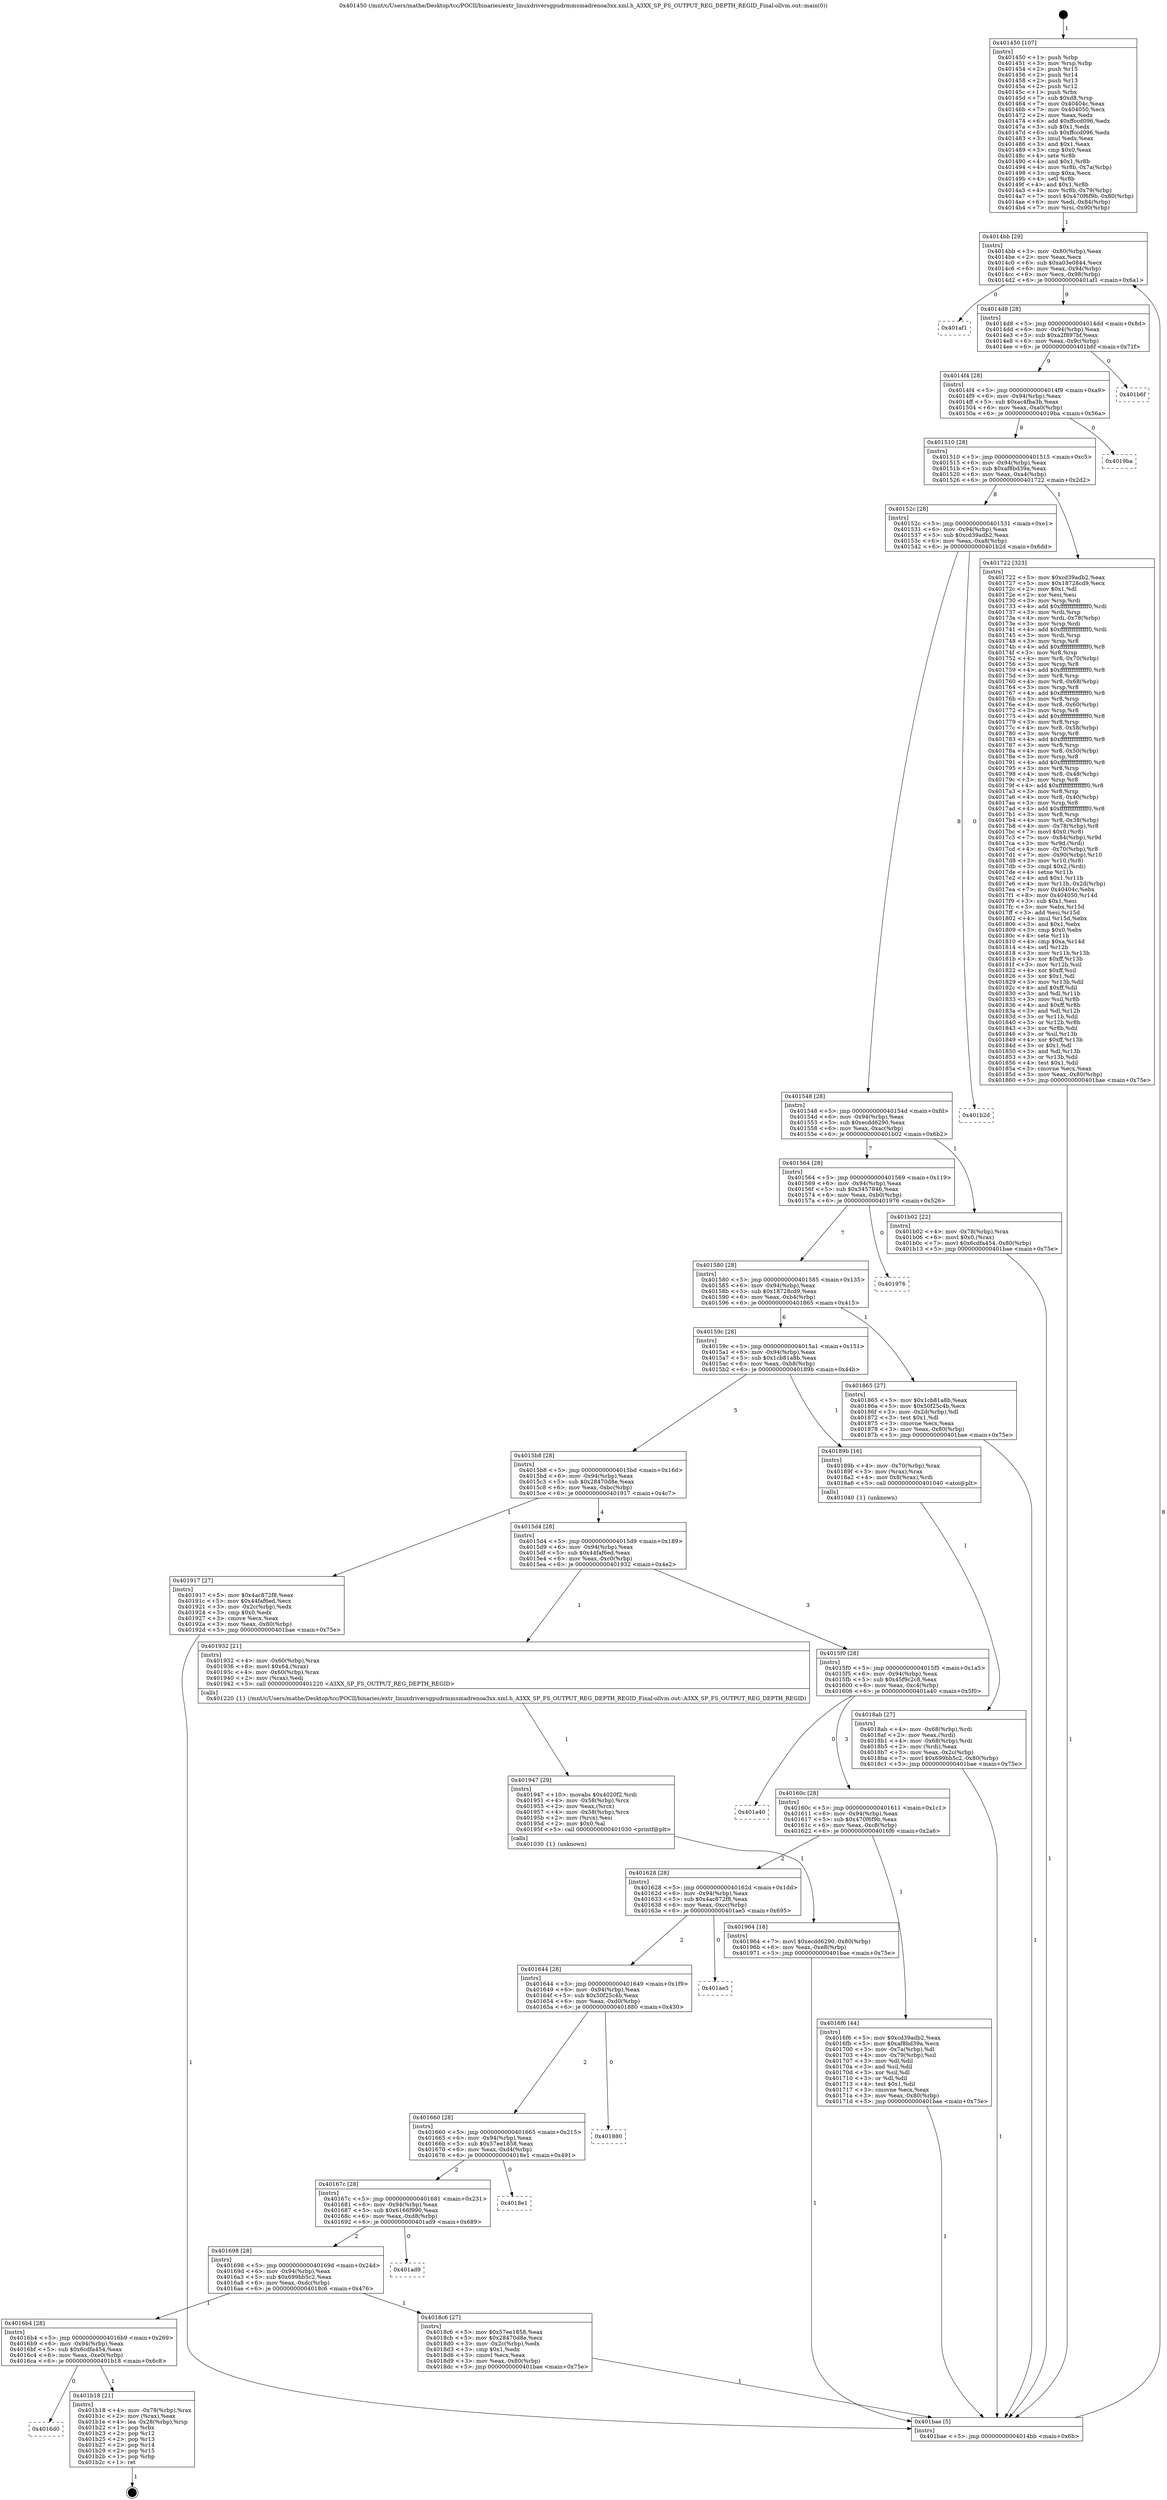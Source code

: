 digraph "0x401450" {
  label = "0x401450 (/mnt/c/Users/mathe/Desktop/tcc/POCII/binaries/extr_linuxdriversgpudrmmsmadrenoa3xx.xml.h_A3XX_SP_FS_OUTPUT_REG_DEPTH_REGID_Final-ollvm.out::main(0))"
  labelloc = "t"
  node[shape=record]

  Entry [label="",width=0.3,height=0.3,shape=circle,fillcolor=black,style=filled]
  "0x4014bb" [label="{
     0x4014bb [29]\l
     | [instrs]\l
     &nbsp;&nbsp;0x4014bb \<+3\>: mov -0x80(%rbp),%eax\l
     &nbsp;&nbsp;0x4014be \<+2\>: mov %eax,%ecx\l
     &nbsp;&nbsp;0x4014c0 \<+6\>: sub $0xa03e0844,%ecx\l
     &nbsp;&nbsp;0x4014c6 \<+6\>: mov %eax,-0x94(%rbp)\l
     &nbsp;&nbsp;0x4014cc \<+6\>: mov %ecx,-0x98(%rbp)\l
     &nbsp;&nbsp;0x4014d2 \<+6\>: je 0000000000401af1 \<main+0x6a1\>\l
  }"]
  "0x401af1" [label="{
     0x401af1\l
  }", style=dashed]
  "0x4014d8" [label="{
     0x4014d8 [28]\l
     | [instrs]\l
     &nbsp;&nbsp;0x4014d8 \<+5\>: jmp 00000000004014dd \<main+0x8d\>\l
     &nbsp;&nbsp;0x4014dd \<+6\>: mov -0x94(%rbp),%eax\l
     &nbsp;&nbsp;0x4014e3 \<+5\>: sub $0xa2f897bf,%eax\l
     &nbsp;&nbsp;0x4014e8 \<+6\>: mov %eax,-0x9c(%rbp)\l
     &nbsp;&nbsp;0x4014ee \<+6\>: je 0000000000401b6f \<main+0x71f\>\l
  }"]
  Exit [label="",width=0.3,height=0.3,shape=circle,fillcolor=black,style=filled,peripheries=2]
  "0x401b6f" [label="{
     0x401b6f\l
  }", style=dashed]
  "0x4014f4" [label="{
     0x4014f4 [28]\l
     | [instrs]\l
     &nbsp;&nbsp;0x4014f4 \<+5\>: jmp 00000000004014f9 \<main+0xa9\>\l
     &nbsp;&nbsp;0x4014f9 \<+6\>: mov -0x94(%rbp),%eax\l
     &nbsp;&nbsp;0x4014ff \<+5\>: sub $0xac4fba3b,%eax\l
     &nbsp;&nbsp;0x401504 \<+6\>: mov %eax,-0xa0(%rbp)\l
     &nbsp;&nbsp;0x40150a \<+6\>: je 00000000004019ba \<main+0x56a\>\l
  }"]
  "0x4016d0" [label="{
     0x4016d0\l
  }", style=dashed]
  "0x4019ba" [label="{
     0x4019ba\l
  }", style=dashed]
  "0x401510" [label="{
     0x401510 [28]\l
     | [instrs]\l
     &nbsp;&nbsp;0x401510 \<+5\>: jmp 0000000000401515 \<main+0xc5\>\l
     &nbsp;&nbsp;0x401515 \<+6\>: mov -0x94(%rbp),%eax\l
     &nbsp;&nbsp;0x40151b \<+5\>: sub $0xaf8bd39a,%eax\l
     &nbsp;&nbsp;0x401520 \<+6\>: mov %eax,-0xa4(%rbp)\l
     &nbsp;&nbsp;0x401526 \<+6\>: je 0000000000401722 \<main+0x2d2\>\l
  }"]
  "0x401b18" [label="{
     0x401b18 [21]\l
     | [instrs]\l
     &nbsp;&nbsp;0x401b18 \<+4\>: mov -0x78(%rbp),%rax\l
     &nbsp;&nbsp;0x401b1c \<+2\>: mov (%rax),%eax\l
     &nbsp;&nbsp;0x401b1e \<+4\>: lea -0x28(%rbp),%rsp\l
     &nbsp;&nbsp;0x401b22 \<+1\>: pop %rbx\l
     &nbsp;&nbsp;0x401b23 \<+2\>: pop %r12\l
     &nbsp;&nbsp;0x401b25 \<+2\>: pop %r13\l
     &nbsp;&nbsp;0x401b27 \<+2\>: pop %r14\l
     &nbsp;&nbsp;0x401b29 \<+2\>: pop %r15\l
     &nbsp;&nbsp;0x401b2b \<+1\>: pop %rbp\l
     &nbsp;&nbsp;0x401b2c \<+1\>: ret\l
  }"]
  "0x401722" [label="{
     0x401722 [323]\l
     | [instrs]\l
     &nbsp;&nbsp;0x401722 \<+5\>: mov $0xcd39adb2,%eax\l
     &nbsp;&nbsp;0x401727 \<+5\>: mov $0x18728cd9,%ecx\l
     &nbsp;&nbsp;0x40172c \<+2\>: mov $0x1,%dl\l
     &nbsp;&nbsp;0x40172e \<+2\>: xor %esi,%esi\l
     &nbsp;&nbsp;0x401730 \<+3\>: mov %rsp,%rdi\l
     &nbsp;&nbsp;0x401733 \<+4\>: add $0xfffffffffffffff0,%rdi\l
     &nbsp;&nbsp;0x401737 \<+3\>: mov %rdi,%rsp\l
     &nbsp;&nbsp;0x40173a \<+4\>: mov %rdi,-0x78(%rbp)\l
     &nbsp;&nbsp;0x40173e \<+3\>: mov %rsp,%rdi\l
     &nbsp;&nbsp;0x401741 \<+4\>: add $0xfffffffffffffff0,%rdi\l
     &nbsp;&nbsp;0x401745 \<+3\>: mov %rdi,%rsp\l
     &nbsp;&nbsp;0x401748 \<+3\>: mov %rsp,%r8\l
     &nbsp;&nbsp;0x40174b \<+4\>: add $0xfffffffffffffff0,%r8\l
     &nbsp;&nbsp;0x40174f \<+3\>: mov %r8,%rsp\l
     &nbsp;&nbsp;0x401752 \<+4\>: mov %r8,-0x70(%rbp)\l
     &nbsp;&nbsp;0x401756 \<+3\>: mov %rsp,%r8\l
     &nbsp;&nbsp;0x401759 \<+4\>: add $0xfffffffffffffff0,%r8\l
     &nbsp;&nbsp;0x40175d \<+3\>: mov %r8,%rsp\l
     &nbsp;&nbsp;0x401760 \<+4\>: mov %r8,-0x68(%rbp)\l
     &nbsp;&nbsp;0x401764 \<+3\>: mov %rsp,%r8\l
     &nbsp;&nbsp;0x401767 \<+4\>: add $0xfffffffffffffff0,%r8\l
     &nbsp;&nbsp;0x40176b \<+3\>: mov %r8,%rsp\l
     &nbsp;&nbsp;0x40176e \<+4\>: mov %r8,-0x60(%rbp)\l
     &nbsp;&nbsp;0x401772 \<+3\>: mov %rsp,%r8\l
     &nbsp;&nbsp;0x401775 \<+4\>: add $0xfffffffffffffff0,%r8\l
     &nbsp;&nbsp;0x401779 \<+3\>: mov %r8,%rsp\l
     &nbsp;&nbsp;0x40177c \<+4\>: mov %r8,-0x58(%rbp)\l
     &nbsp;&nbsp;0x401780 \<+3\>: mov %rsp,%r8\l
     &nbsp;&nbsp;0x401783 \<+4\>: add $0xfffffffffffffff0,%r8\l
     &nbsp;&nbsp;0x401787 \<+3\>: mov %r8,%rsp\l
     &nbsp;&nbsp;0x40178a \<+4\>: mov %r8,-0x50(%rbp)\l
     &nbsp;&nbsp;0x40178e \<+3\>: mov %rsp,%r8\l
     &nbsp;&nbsp;0x401791 \<+4\>: add $0xfffffffffffffff0,%r8\l
     &nbsp;&nbsp;0x401795 \<+3\>: mov %r8,%rsp\l
     &nbsp;&nbsp;0x401798 \<+4\>: mov %r8,-0x48(%rbp)\l
     &nbsp;&nbsp;0x40179c \<+3\>: mov %rsp,%r8\l
     &nbsp;&nbsp;0x40179f \<+4\>: add $0xfffffffffffffff0,%r8\l
     &nbsp;&nbsp;0x4017a3 \<+3\>: mov %r8,%rsp\l
     &nbsp;&nbsp;0x4017a6 \<+4\>: mov %r8,-0x40(%rbp)\l
     &nbsp;&nbsp;0x4017aa \<+3\>: mov %rsp,%r8\l
     &nbsp;&nbsp;0x4017ad \<+4\>: add $0xfffffffffffffff0,%r8\l
     &nbsp;&nbsp;0x4017b1 \<+3\>: mov %r8,%rsp\l
     &nbsp;&nbsp;0x4017b4 \<+4\>: mov %r8,-0x38(%rbp)\l
     &nbsp;&nbsp;0x4017b8 \<+4\>: mov -0x78(%rbp),%r8\l
     &nbsp;&nbsp;0x4017bc \<+7\>: movl $0x0,(%r8)\l
     &nbsp;&nbsp;0x4017c3 \<+7\>: mov -0x84(%rbp),%r9d\l
     &nbsp;&nbsp;0x4017ca \<+3\>: mov %r9d,(%rdi)\l
     &nbsp;&nbsp;0x4017cd \<+4\>: mov -0x70(%rbp),%r8\l
     &nbsp;&nbsp;0x4017d1 \<+7\>: mov -0x90(%rbp),%r10\l
     &nbsp;&nbsp;0x4017d8 \<+3\>: mov %r10,(%r8)\l
     &nbsp;&nbsp;0x4017db \<+3\>: cmpl $0x2,(%rdi)\l
     &nbsp;&nbsp;0x4017de \<+4\>: setne %r11b\l
     &nbsp;&nbsp;0x4017e2 \<+4\>: and $0x1,%r11b\l
     &nbsp;&nbsp;0x4017e6 \<+4\>: mov %r11b,-0x2d(%rbp)\l
     &nbsp;&nbsp;0x4017ea \<+7\>: mov 0x40404c,%ebx\l
     &nbsp;&nbsp;0x4017f1 \<+8\>: mov 0x404050,%r14d\l
     &nbsp;&nbsp;0x4017f9 \<+3\>: sub $0x1,%esi\l
     &nbsp;&nbsp;0x4017fc \<+3\>: mov %ebx,%r15d\l
     &nbsp;&nbsp;0x4017ff \<+3\>: add %esi,%r15d\l
     &nbsp;&nbsp;0x401802 \<+4\>: imul %r15d,%ebx\l
     &nbsp;&nbsp;0x401806 \<+3\>: and $0x1,%ebx\l
     &nbsp;&nbsp;0x401809 \<+3\>: cmp $0x0,%ebx\l
     &nbsp;&nbsp;0x40180c \<+4\>: sete %r11b\l
     &nbsp;&nbsp;0x401810 \<+4\>: cmp $0xa,%r14d\l
     &nbsp;&nbsp;0x401814 \<+4\>: setl %r12b\l
     &nbsp;&nbsp;0x401818 \<+3\>: mov %r11b,%r13b\l
     &nbsp;&nbsp;0x40181b \<+4\>: xor $0xff,%r13b\l
     &nbsp;&nbsp;0x40181f \<+3\>: mov %r12b,%sil\l
     &nbsp;&nbsp;0x401822 \<+4\>: xor $0xff,%sil\l
     &nbsp;&nbsp;0x401826 \<+3\>: xor $0x1,%dl\l
     &nbsp;&nbsp;0x401829 \<+3\>: mov %r13b,%dil\l
     &nbsp;&nbsp;0x40182c \<+4\>: and $0xff,%dil\l
     &nbsp;&nbsp;0x401830 \<+3\>: and %dl,%r11b\l
     &nbsp;&nbsp;0x401833 \<+3\>: mov %sil,%r8b\l
     &nbsp;&nbsp;0x401836 \<+4\>: and $0xff,%r8b\l
     &nbsp;&nbsp;0x40183a \<+3\>: and %dl,%r12b\l
     &nbsp;&nbsp;0x40183d \<+3\>: or %r11b,%dil\l
     &nbsp;&nbsp;0x401840 \<+3\>: or %r12b,%r8b\l
     &nbsp;&nbsp;0x401843 \<+3\>: xor %r8b,%dil\l
     &nbsp;&nbsp;0x401846 \<+3\>: or %sil,%r13b\l
     &nbsp;&nbsp;0x401849 \<+4\>: xor $0xff,%r13b\l
     &nbsp;&nbsp;0x40184d \<+3\>: or $0x1,%dl\l
     &nbsp;&nbsp;0x401850 \<+3\>: and %dl,%r13b\l
     &nbsp;&nbsp;0x401853 \<+3\>: or %r13b,%dil\l
     &nbsp;&nbsp;0x401856 \<+4\>: test $0x1,%dil\l
     &nbsp;&nbsp;0x40185a \<+3\>: cmovne %ecx,%eax\l
     &nbsp;&nbsp;0x40185d \<+3\>: mov %eax,-0x80(%rbp)\l
     &nbsp;&nbsp;0x401860 \<+5\>: jmp 0000000000401bae \<main+0x75e\>\l
  }"]
  "0x40152c" [label="{
     0x40152c [28]\l
     | [instrs]\l
     &nbsp;&nbsp;0x40152c \<+5\>: jmp 0000000000401531 \<main+0xe1\>\l
     &nbsp;&nbsp;0x401531 \<+6\>: mov -0x94(%rbp),%eax\l
     &nbsp;&nbsp;0x401537 \<+5\>: sub $0xcd39adb2,%eax\l
     &nbsp;&nbsp;0x40153c \<+6\>: mov %eax,-0xa8(%rbp)\l
     &nbsp;&nbsp;0x401542 \<+6\>: je 0000000000401b2d \<main+0x6dd\>\l
  }"]
  "0x401964" [label="{
     0x401964 [18]\l
     | [instrs]\l
     &nbsp;&nbsp;0x401964 \<+7\>: movl $0xecdd6290,-0x80(%rbp)\l
     &nbsp;&nbsp;0x40196b \<+6\>: mov %eax,-0xe8(%rbp)\l
     &nbsp;&nbsp;0x401971 \<+5\>: jmp 0000000000401bae \<main+0x75e\>\l
  }"]
  "0x401b2d" [label="{
     0x401b2d\l
  }", style=dashed]
  "0x401548" [label="{
     0x401548 [28]\l
     | [instrs]\l
     &nbsp;&nbsp;0x401548 \<+5\>: jmp 000000000040154d \<main+0xfd\>\l
     &nbsp;&nbsp;0x40154d \<+6\>: mov -0x94(%rbp),%eax\l
     &nbsp;&nbsp;0x401553 \<+5\>: sub $0xecdd6290,%eax\l
     &nbsp;&nbsp;0x401558 \<+6\>: mov %eax,-0xac(%rbp)\l
     &nbsp;&nbsp;0x40155e \<+6\>: je 0000000000401b02 \<main+0x6b2\>\l
  }"]
  "0x401947" [label="{
     0x401947 [29]\l
     | [instrs]\l
     &nbsp;&nbsp;0x401947 \<+10\>: movabs $0x4020f2,%rdi\l
     &nbsp;&nbsp;0x401951 \<+4\>: mov -0x58(%rbp),%rcx\l
     &nbsp;&nbsp;0x401955 \<+2\>: mov %eax,(%rcx)\l
     &nbsp;&nbsp;0x401957 \<+4\>: mov -0x58(%rbp),%rcx\l
     &nbsp;&nbsp;0x40195b \<+2\>: mov (%rcx),%esi\l
     &nbsp;&nbsp;0x40195d \<+2\>: mov $0x0,%al\l
     &nbsp;&nbsp;0x40195f \<+5\>: call 0000000000401030 \<printf@plt\>\l
     | [calls]\l
     &nbsp;&nbsp;0x401030 \{1\} (unknown)\l
  }"]
  "0x401b02" [label="{
     0x401b02 [22]\l
     | [instrs]\l
     &nbsp;&nbsp;0x401b02 \<+4\>: mov -0x78(%rbp),%rax\l
     &nbsp;&nbsp;0x401b06 \<+6\>: movl $0x0,(%rax)\l
     &nbsp;&nbsp;0x401b0c \<+7\>: movl $0x6cdfa454,-0x80(%rbp)\l
     &nbsp;&nbsp;0x401b13 \<+5\>: jmp 0000000000401bae \<main+0x75e\>\l
  }"]
  "0x401564" [label="{
     0x401564 [28]\l
     | [instrs]\l
     &nbsp;&nbsp;0x401564 \<+5\>: jmp 0000000000401569 \<main+0x119\>\l
     &nbsp;&nbsp;0x401569 \<+6\>: mov -0x94(%rbp),%eax\l
     &nbsp;&nbsp;0x40156f \<+5\>: sub $0x3457846,%eax\l
     &nbsp;&nbsp;0x401574 \<+6\>: mov %eax,-0xb0(%rbp)\l
     &nbsp;&nbsp;0x40157a \<+6\>: je 0000000000401976 \<main+0x526\>\l
  }"]
  "0x4016b4" [label="{
     0x4016b4 [28]\l
     | [instrs]\l
     &nbsp;&nbsp;0x4016b4 \<+5\>: jmp 00000000004016b9 \<main+0x269\>\l
     &nbsp;&nbsp;0x4016b9 \<+6\>: mov -0x94(%rbp),%eax\l
     &nbsp;&nbsp;0x4016bf \<+5\>: sub $0x6cdfa454,%eax\l
     &nbsp;&nbsp;0x4016c4 \<+6\>: mov %eax,-0xe0(%rbp)\l
     &nbsp;&nbsp;0x4016ca \<+6\>: je 0000000000401b18 \<main+0x6c8\>\l
  }"]
  "0x401976" [label="{
     0x401976\l
  }", style=dashed]
  "0x401580" [label="{
     0x401580 [28]\l
     | [instrs]\l
     &nbsp;&nbsp;0x401580 \<+5\>: jmp 0000000000401585 \<main+0x135\>\l
     &nbsp;&nbsp;0x401585 \<+6\>: mov -0x94(%rbp),%eax\l
     &nbsp;&nbsp;0x40158b \<+5\>: sub $0x18728cd9,%eax\l
     &nbsp;&nbsp;0x401590 \<+6\>: mov %eax,-0xb4(%rbp)\l
     &nbsp;&nbsp;0x401596 \<+6\>: je 0000000000401865 \<main+0x415\>\l
  }"]
  "0x4018c6" [label="{
     0x4018c6 [27]\l
     | [instrs]\l
     &nbsp;&nbsp;0x4018c6 \<+5\>: mov $0x57ee1858,%eax\l
     &nbsp;&nbsp;0x4018cb \<+5\>: mov $0x28470d8e,%ecx\l
     &nbsp;&nbsp;0x4018d0 \<+3\>: mov -0x2c(%rbp),%edx\l
     &nbsp;&nbsp;0x4018d3 \<+3\>: cmp $0x1,%edx\l
     &nbsp;&nbsp;0x4018d6 \<+3\>: cmovl %ecx,%eax\l
     &nbsp;&nbsp;0x4018d9 \<+3\>: mov %eax,-0x80(%rbp)\l
     &nbsp;&nbsp;0x4018dc \<+5\>: jmp 0000000000401bae \<main+0x75e\>\l
  }"]
  "0x401865" [label="{
     0x401865 [27]\l
     | [instrs]\l
     &nbsp;&nbsp;0x401865 \<+5\>: mov $0x1cb81a8b,%eax\l
     &nbsp;&nbsp;0x40186a \<+5\>: mov $0x50f25c4b,%ecx\l
     &nbsp;&nbsp;0x40186f \<+3\>: mov -0x2d(%rbp),%dl\l
     &nbsp;&nbsp;0x401872 \<+3\>: test $0x1,%dl\l
     &nbsp;&nbsp;0x401875 \<+3\>: cmovne %ecx,%eax\l
     &nbsp;&nbsp;0x401878 \<+3\>: mov %eax,-0x80(%rbp)\l
     &nbsp;&nbsp;0x40187b \<+5\>: jmp 0000000000401bae \<main+0x75e\>\l
  }"]
  "0x40159c" [label="{
     0x40159c [28]\l
     | [instrs]\l
     &nbsp;&nbsp;0x40159c \<+5\>: jmp 00000000004015a1 \<main+0x151\>\l
     &nbsp;&nbsp;0x4015a1 \<+6\>: mov -0x94(%rbp),%eax\l
     &nbsp;&nbsp;0x4015a7 \<+5\>: sub $0x1cb81a8b,%eax\l
     &nbsp;&nbsp;0x4015ac \<+6\>: mov %eax,-0xb8(%rbp)\l
     &nbsp;&nbsp;0x4015b2 \<+6\>: je 000000000040189b \<main+0x44b\>\l
  }"]
  "0x401698" [label="{
     0x401698 [28]\l
     | [instrs]\l
     &nbsp;&nbsp;0x401698 \<+5\>: jmp 000000000040169d \<main+0x24d\>\l
     &nbsp;&nbsp;0x40169d \<+6\>: mov -0x94(%rbp),%eax\l
     &nbsp;&nbsp;0x4016a3 \<+5\>: sub $0x699bb5c2,%eax\l
     &nbsp;&nbsp;0x4016a8 \<+6\>: mov %eax,-0xdc(%rbp)\l
     &nbsp;&nbsp;0x4016ae \<+6\>: je 00000000004018c6 \<main+0x476\>\l
  }"]
  "0x40189b" [label="{
     0x40189b [16]\l
     | [instrs]\l
     &nbsp;&nbsp;0x40189b \<+4\>: mov -0x70(%rbp),%rax\l
     &nbsp;&nbsp;0x40189f \<+3\>: mov (%rax),%rax\l
     &nbsp;&nbsp;0x4018a2 \<+4\>: mov 0x8(%rax),%rdi\l
     &nbsp;&nbsp;0x4018a6 \<+5\>: call 0000000000401040 \<atoi@plt\>\l
     | [calls]\l
     &nbsp;&nbsp;0x401040 \{1\} (unknown)\l
  }"]
  "0x4015b8" [label="{
     0x4015b8 [28]\l
     | [instrs]\l
     &nbsp;&nbsp;0x4015b8 \<+5\>: jmp 00000000004015bd \<main+0x16d\>\l
     &nbsp;&nbsp;0x4015bd \<+6\>: mov -0x94(%rbp),%eax\l
     &nbsp;&nbsp;0x4015c3 \<+5\>: sub $0x28470d8e,%eax\l
     &nbsp;&nbsp;0x4015c8 \<+6\>: mov %eax,-0xbc(%rbp)\l
     &nbsp;&nbsp;0x4015ce \<+6\>: je 0000000000401917 \<main+0x4c7\>\l
  }"]
  "0x401ad9" [label="{
     0x401ad9\l
  }", style=dashed]
  "0x401917" [label="{
     0x401917 [27]\l
     | [instrs]\l
     &nbsp;&nbsp;0x401917 \<+5\>: mov $0x4ac872f8,%eax\l
     &nbsp;&nbsp;0x40191c \<+5\>: mov $0x44faf6ed,%ecx\l
     &nbsp;&nbsp;0x401921 \<+3\>: mov -0x2c(%rbp),%edx\l
     &nbsp;&nbsp;0x401924 \<+3\>: cmp $0x0,%edx\l
     &nbsp;&nbsp;0x401927 \<+3\>: cmove %ecx,%eax\l
     &nbsp;&nbsp;0x40192a \<+3\>: mov %eax,-0x80(%rbp)\l
     &nbsp;&nbsp;0x40192d \<+5\>: jmp 0000000000401bae \<main+0x75e\>\l
  }"]
  "0x4015d4" [label="{
     0x4015d4 [28]\l
     | [instrs]\l
     &nbsp;&nbsp;0x4015d4 \<+5\>: jmp 00000000004015d9 \<main+0x189\>\l
     &nbsp;&nbsp;0x4015d9 \<+6\>: mov -0x94(%rbp),%eax\l
     &nbsp;&nbsp;0x4015df \<+5\>: sub $0x44faf6ed,%eax\l
     &nbsp;&nbsp;0x4015e4 \<+6\>: mov %eax,-0xc0(%rbp)\l
     &nbsp;&nbsp;0x4015ea \<+6\>: je 0000000000401932 \<main+0x4e2\>\l
  }"]
  "0x40167c" [label="{
     0x40167c [28]\l
     | [instrs]\l
     &nbsp;&nbsp;0x40167c \<+5\>: jmp 0000000000401681 \<main+0x231\>\l
     &nbsp;&nbsp;0x401681 \<+6\>: mov -0x94(%rbp),%eax\l
     &nbsp;&nbsp;0x401687 \<+5\>: sub $0x6166f990,%eax\l
     &nbsp;&nbsp;0x40168c \<+6\>: mov %eax,-0xd8(%rbp)\l
     &nbsp;&nbsp;0x401692 \<+6\>: je 0000000000401ad9 \<main+0x689\>\l
  }"]
  "0x401932" [label="{
     0x401932 [21]\l
     | [instrs]\l
     &nbsp;&nbsp;0x401932 \<+4\>: mov -0x60(%rbp),%rax\l
     &nbsp;&nbsp;0x401936 \<+6\>: movl $0x64,(%rax)\l
     &nbsp;&nbsp;0x40193c \<+4\>: mov -0x60(%rbp),%rax\l
     &nbsp;&nbsp;0x401940 \<+2\>: mov (%rax),%edi\l
     &nbsp;&nbsp;0x401942 \<+5\>: call 0000000000401220 \<A3XX_SP_FS_OUTPUT_REG_DEPTH_REGID\>\l
     | [calls]\l
     &nbsp;&nbsp;0x401220 \{1\} (/mnt/c/Users/mathe/Desktop/tcc/POCII/binaries/extr_linuxdriversgpudrmmsmadrenoa3xx.xml.h_A3XX_SP_FS_OUTPUT_REG_DEPTH_REGID_Final-ollvm.out::A3XX_SP_FS_OUTPUT_REG_DEPTH_REGID)\l
  }"]
  "0x4015f0" [label="{
     0x4015f0 [28]\l
     | [instrs]\l
     &nbsp;&nbsp;0x4015f0 \<+5\>: jmp 00000000004015f5 \<main+0x1a5\>\l
     &nbsp;&nbsp;0x4015f5 \<+6\>: mov -0x94(%rbp),%eax\l
     &nbsp;&nbsp;0x4015fb \<+5\>: sub $0x45f9c2c8,%eax\l
     &nbsp;&nbsp;0x401600 \<+6\>: mov %eax,-0xc4(%rbp)\l
     &nbsp;&nbsp;0x401606 \<+6\>: je 0000000000401a40 \<main+0x5f0\>\l
  }"]
  "0x4018e1" [label="{
     0x4018e1\l
  }", style=dashed]
  "0x401a40" [label="{
     0x401a40\l
  }", style=dashed]
  "0x40160c" [label="{
     0x40160c [28]\l
     | [instrs]\l
     &nbsp;&nbsp;0x40160c \<+5\>: jmp 0000000000401611 \<main+0x1c1\>\l
     &nbsp;&nbsp;0x401611 \<+6\>: mov -0x94(%rbp),%eax\l
     &nbsp;&nbsp;0x401617 \<+5\>: sub $0x470f6f9b,%eax\l
     &nbsp;&nbsp;0x40161c \<+6\>: mov %eax,-0xc8(%rbp)\l
     &nbsp;&nbsp;0x401622 \<+6\>: je 00000000004016f6 \<main+0x2a6\>\l
  }"]
  "0x401660" [label="{
     0x401660 [28]\l
     | [instrs]\l
     &nbsp;&nbsp;0x401660 \<+5\>: jmp 0000000000401665 \<main+0x215\>\l
     &nbsp;&nbsp;0x401665 \<+6\>: mov -0x94(%rbp),%eax\l
     &nbsp;&nbsp;0x40166b \<+5\>: sub $0x57ee1858,%eax\l
     &nbsp;&nbsp;0x401670 \<+6\>: mov %eax,-0xd4(%rbp)\l
     &nbsp;&nbsp;0x401676 \<+6\>: je 00000000004018e1 \<main+0x491\>\l
  }"]
  "0x4016f6" [label="{
     0x4016f6 [44]\l
     | [instrs]\l
     &nbsp;&nbsp;0x4016f6 \<+5\>: mov $0xcd39adb2,%eax\l
     &nbsp;&nbsp;0x4016fb \<+5\>: mov $0xaf8bd39a,%ecx\l
     &nbsp;&nbsp;0x401700 \<+3\>: mov -0x7a(%rbp),%dl\l
     &nbsp;&nbsp;0x401703 \<+4\>: mov -0x79(%rbp),%sil\l
     &nbsp;&nbsp;0x401707 \<+3\>: mov %dl,%dil\l
     &nbsp;&nbsp;0x40170a \<+3\>: and %sil,%dil\l
     &nbsp;&nbsp;0x40170d \<+3\>: xor %sil,%dl\l
     &nbsp;&nbsp;0x401710 \<+3\>: or %dl,%dil\l
     &nbsp;&nbsp;0x401713 \<+4\>: test $0x1,%dil\l
     &nbsp;&nbsp;0x401717 \<+3\>: cmovne %ecx,%eax\l
     &nbsp;&nbsp;0x40171a \<+3\>: mov %eax,-0x80(%rbp)\l
     &nbsp;&nbsp;0x40171d \<+5\>: jmp 0000000000401bae \<main+0x75e\>\l
  }"]
  "0x401628" [label="{
     0x401628 [28]\l
     | [instrs]\l
     &nbsp;&nbsp;0x401628 \<+5\>: jmp 000000000040162d \<main+0x1dd\>\l
     &nbsp;&nbsp;0x40162d \<+6\>: mov -0x94(%rbp),%eax\l
     &nbsp;&nbsp;0x401633 \<+5\>: sub $0x4ac872f8,%eax\l
     &nbsp;&nbsp;0x401638 \<+6\>: mov %eax,-0xcc(%rbp)\l
     &nbsp;&nbsp;0x40163e \<+6\>: je 0000000000401ae5 \<main+0x695\>\l
  }"]
  "0x401bae" [label="{
     0x401bae [5]\l
     | [instrs]\l
     &nbsp;&nbsp;0x401bae \<+5\>: jmp 00000000004014bb \<main+0x6b\>\l
  }"]
  "0x401450" [label="{
     0x401450 [107]\l
     | [instrs]\l
     &nbsp;&nbsp;0x401450 \<+1\>: push %rbp\l
     &nbsp;&nbsp;0x401451 \<+3\>: mov %rsp,%rbp\l
     &nbsp;&nbsp;0x401454 \<+2\>: push %r15\l
     &nbsp;&nbsp;0x401456 \<+2\>: push %r14\l
     &nbsp;&nbsp;0x401458 \<+2\>: push %r13\l
     &nbsp;&nbsp;0x40145a \<+2\>: push %r12\l
     &nbsp;&nbsp;0x40145c \<+1\>: push %rbx\l
     &nbsp;&nbsp;0x40145d \<+7\>: sub $0xd8,%rsp\l
     &nbsp;&nbsp;0x401464 \<+7\>: mov 0x40404c,%eax\l
     &nbsp;&nbsp;0x40146b \<+7\>: mov 0x404050,%ecx\l
     &nbsp;&nbsp;0x401472 \<+2\>: mov %eax,%edx\l
     &nbsp;&nbsp;0x401474 \<+6\>: add $0xffccd096,%edx\l
     &nbsp;&nbsp;0x40147a \<+3\>: sub $0x1,%edx\l
     &nbsp;&nbsp;0x40147d \<+6\>: sub $0xffccd096,%edx\l
     &nbsp;&nbsp;0x401483 \<+3\>: imul %edx,%eax\l
     &nbsp;&nbsp;0x401486 \<+3\>: and $0x1,%eax\l
     &nbsp;&nbsp;0x401489 \<+3\>: cmp $0x0,%eax\l
     &nbsp;&nbsp;0x40148c \<+4\>: sete %r8b\l
     &nbsp;&nbsp;0x401490 \<+4\>: and $0x1,%r8b\l
     &nbsp;&nbsp;0x401494 \<+4\>: mov %r8b,-0x7a(%rbp)\l
     &nbsp;&nbsp;0x401498 \<+3\>: cmp $0xa,%ecx\l
     &nbsp;&nbsp;0x40149b \<+4\>: setl %r8b\l
     &nbsp;&nbsp;0x40149f \<+4\>: and $0x1,%r8b\l
     &nbsp;&nbsp;0x4014a3 \<+4\>: mov %r8b,-0x79(%rbp)\l
     &nbsp;&nbsp;0x4014a7 \<+7\>: movl $0x470f6f9b,-0x80(%rbp)\l
     &nbsp;&nbsp;0x4014ae \<+6\>: mov %edi,-0x84(%rbp)\l
     &nbsp;&nbsp;0x4014b4 \<+7\>: mov %rsi,-0x90(%rbp)\l
  }"]
  "0x401880" [label="{
     0x401880\l
  }", style=dashed]
  "0x4018ab" [label="{
     0x4018ab [27]\l
     | [instrs]\l
     &nbsp;&nbsp;0x4018ab \<+4\>: mov -0x68(%rbp),%rdi\l
     &nbsp;&nbsp;0x4018af \<+2\>: mov %eax,(%rdi)\l
     &nbsp;&nbsp;0x4018b1 \<+4\>: mov -0x68(%rbp),%rdi\l
     &nbsp;&nbsp;0x4018b5 \<+2\>: mov (%rdi),%eax\l
     &nbsp;&nbsp;0x4018b7 \<+3\>: mov %eax,-0x2c(%rbp)\l
     &nbsp;&nbsp;0x4018ba \<+7\>: movl $0x699bb5c2,-0x80(%rbp)\l
     &nbsp;&nbsp;0x4018c1 \<+5\>: jmp 0000000000401bae \<main+0x75e\>\l
  }"]
  "0x401644" [label="{
     0x401644 [28]\l
     | [instrs]\l
     &nbsp;&nbsp;0x401644 \<+5\>: jmp 0000000000401649 \<main+0x1f9\>\l
     &nbsp;&nbsp;0x401649 \<+6\>: mov -0x94(%rbp),%eax\l
     &nbsp;&nbsp;0x40164f \<+5\>: sub $0x50f25c4b,%eax\l
     &nbsp;&nbsp;0x401654 \<+6\>: mov %eax,-0xd0(%rbp)\l
     &nbsp;&nbsp;0x40165a \<+6\>: je 0000000000401880 \<main+0x430\>\l
  }"]
  "0x401ae5" [label="{
     0x401ae5\l
  }", style=dashed]
  Entry -> "0x401450" [label=" 1"]
  "0x4014bb" -> "0x401af1" [label=" 0"]
  "0x4014bb" -> "0x4014d8" [label=" 9"]
  "0x401b18" -> Exit [label=" 1"]
  "0x4014d8" -> "0x401b6f" [label=" 0"]
  "0x4014d8" -> "0x4014f4" [label=" 9"]
  "0x4016b4" -> "0x4016d0" [label=" 0"]
  "0x4014f4" -> "0x4019ba" [label=" 0"]
  "0x4014f4" -> "0x401510" [label=" 9"]
  "0x4016b4" -> "0x401b18" [label=" 1"]
  "0x401510" -> "0x401722" [label=" 1"]
  "0x401510" -> "0x40152c" [label=" 8"]
  "0x401b02" -> "0x401bae" [label=" 1"]
  "0x40152c" -> "0x401b2d" [label=" 0"]
  "0x40152c" -> "0x401548" [label=" 8"]
  "0x401964" -> "0x401bae" [label=" 1"]
  "0x401548" -> "0x401b02" [label=" 1"]
  "0x401548" -> "0x401564" [label=" 7"]
  "0x401947" -> "0x401964" [label=" 1"]
  "0x401564" -> "0x401976" [label=" 0"]
  "0x401564" -> "0x401580" [label=" 7"]
  "0x401932" -> "0x401947" [label=" 1"]
  "0x401580" -> "0x401865" [label=" 1"]
  "0x401580" -> "0x40159c" [label=" 6"]
  "0x401917" -> "0x401bae" [label=" 1"]
  "0x40159c" -> "0x40189b" [label=" 1"]
  "0x40159c" -> "0x4015b8" [label=" 5"]
  "0x401698" -> "0x4016b4" [label=" 1"]
  "0x4015b8" -> "0x401917" [label=" 1"]
  "0x4015b8" -> "0x4015d4" [label=" 4"]
  "0x401698" -> "0x4018c6" [label=" 1"]
  "0x4015d4" -> "0x401932" [label=" 1"]
  "0x4015d4" -> "0x4015f0" [label=" 3"]
  "0x40167c" -> "0x401698" [label=" 2"]
  "0x4015f0" -> "0x401a40" [label=" 0"]
  "0x4015f0" -> "0x40160c" [label=" 3"]
  "0x40167c" -> "0x401ad9" [label=" 0"]
  "0x40160c" -> "0x4016f6" [label=" 1"]
  "0x40160c" -> "0x401628" [label=" 2"]
  "0x4016f6" -> "0x401bae" [label=" 1"]
  "0x401450" -> "0x4014bb" [label=" 1"]
  "0x401bae" -> "0x4014bb" [label=" 8"]
  "0x401660" -> "0x40167c" [label=" 2"]
  "0x401722" -> "0x401bae" [label=" 1"]
  "0x401865" -> "0x401bae" [label=" 1"]
  "0x40189b" -> "0x4018ab" [label=" 1"]
  "0x4018ab" -> "0x401bae" [label=" 1"]
  "0x401660" -> "0x4018e1" [label=" 0"]
  "0x401628" -> "0x401ae5" [label=" 0"]
  "0x401628" -> "0x401644" [label=" 2"]
  "0x4018c6" -> "0x401bae" [label=" 1"]
  "0x401644" -> "0x401880" [label=" 0"]
  "0x401644" -> "0x401660" [label=" 2"]
}
